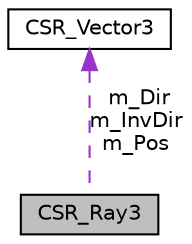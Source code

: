 digraph "CSR_Ray3"
{
 // LATEX_PDF_SIZE
  edge [fontname="Helvetica",fontsize="10",labelfontname="Helvetica",labelfontsize="10"];
  node [fontname="Helvetica",fontsize="10",shape=record];
  Node1 [label="CSR_Ray3",height=0.2,width=0.4,color="black", fillcolor="grey75", style="filled", fontcolor="black",tooltip=" "];
  Node2 -> Node1 [dir="back",color="darkorchid3",fontsize="10",style="dashed",label=" m_Dir\nm_InvDir\nm_Pos" ,fontname="Helvetica"];
  Node2 [label="CSR_Vector3",height=0.2,width=0.4,color="black", fillcolor="white", style="filled",URL="$struct_c_s_r___vector3.html",tooltip=" "];
}
